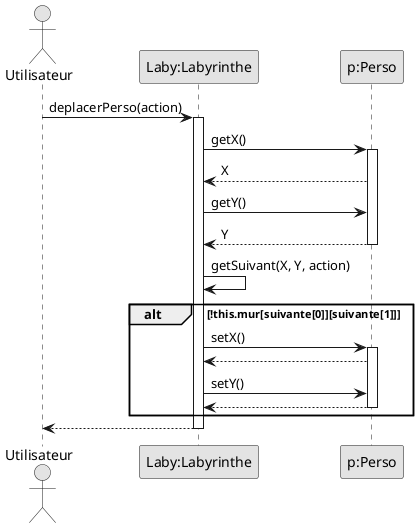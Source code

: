 @startuml
skinparam monochrome true

actor Utilisateur

participant "Laby:Labyrinthe" as Laby
participant "p:Perso" as P

Utilisateur -> Laby: deplacerPerso(action)
activate Laby
Laby -> P: getX()
activate P
Laby <-- P: X
Laby -> P: getY()
Laby <-- P: Y
deactivate P
Laby -> Laby:getSuivant(X, Y, action)
alt !this.mur[suivante[0]][suivante[1]]
    Laby -> P: setX()
        activate P
        Laby <-- P:
        Laby -> P: setY()
        Laby <-- P:
        deactivate P
end
Laby --> Utilisateur
deactivate Laby

@enduml
